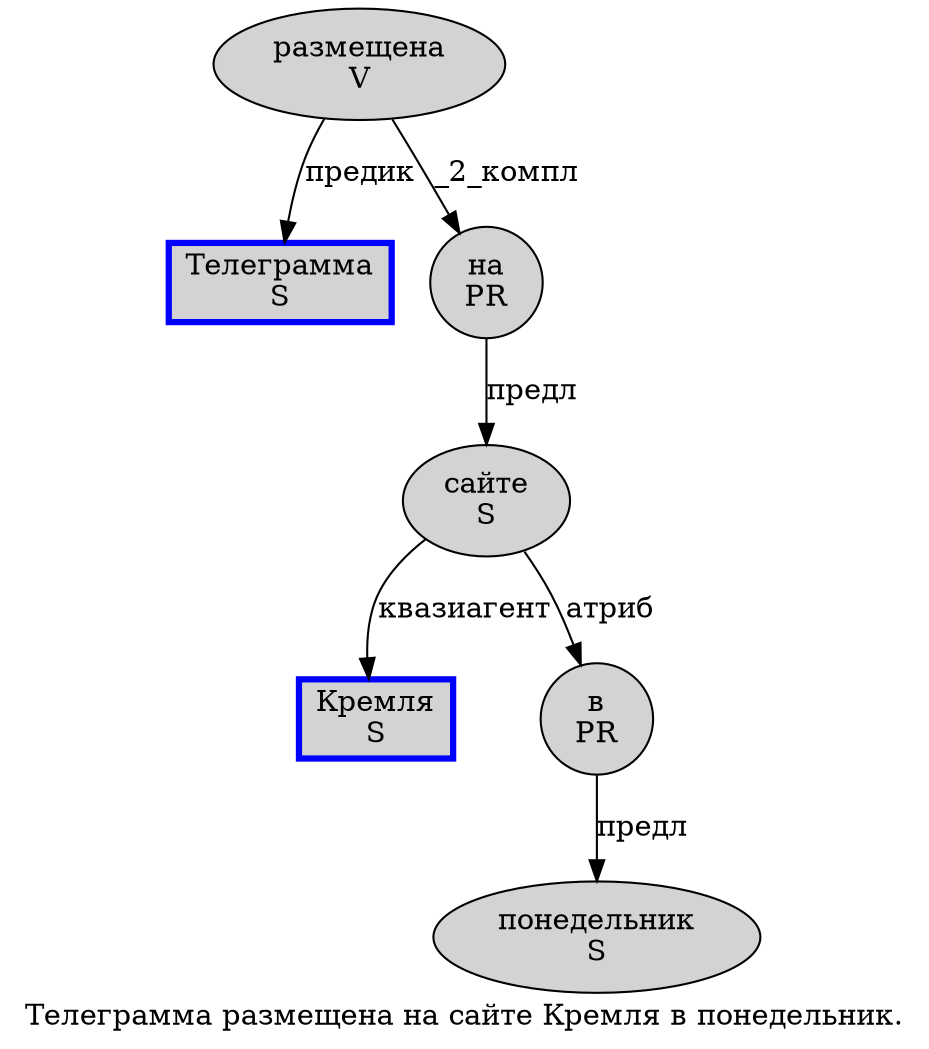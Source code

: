 digraph SENTENCE_136 {
	graph [label="Телеграмма размещена на сайте Кремля в понедельник."]
	node [style=filled]
		0 [label="Телеграмма
S" color=blue fillcolor=lightgray penwidth=3 shape=box]
		1 [label="размещена
V" color="" fillcolor=lightgray penwidth=1 shape=ellipse]
		2 [label="на
PR" color="" fillcolor=lightgray penwidth=1 shape=ellipse]
		3 [label="сайте
S" color="" fillcolor=lightgray penwidth=1 shape=ellipse]
		4 [label="Кремля
S" color=blue fillcolor=lightgray penwidth=3 shape=box]
		5 [label="в
PR" color="" fillcolor=lightgray penwidth=1 shape=ellipse]
		6 [label="понедельник
S" color="" fillcolor=lightgray penwidth=1 shape=ellipse]
			2 -> 3 [label="предл"]
			5 -> 6 [label="предл"]
			3 -> 4 [label="квазиагент"]
			3 -> 5 [label="атриб"]
			1 -> 0 [label="предик"]
			1 -> 2 [label="_2_компл"]
}